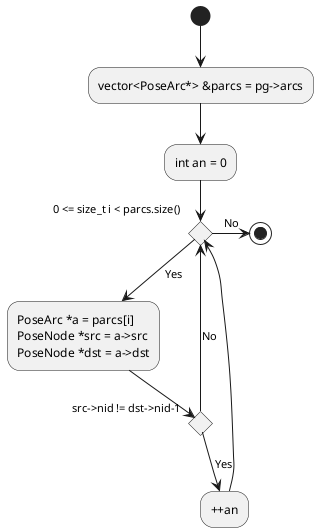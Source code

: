 @startuml

(*) --> "vector<PoseArc*> &parcs = pg->arcs"
--> "int an = 0"
--> if "0 <= size_t i < parcs.size()" as for_i then
-> [No] (*)
else
--> [Yes] "PoseArc *a = parcs[i]
PoseNode *src = a->src
PoseNode *dst = a->dst"
--> if "src->nid != dst->nid-1"
--> [Yes] "++an"
--> for_i
else
--> [No] for_i

@enduml